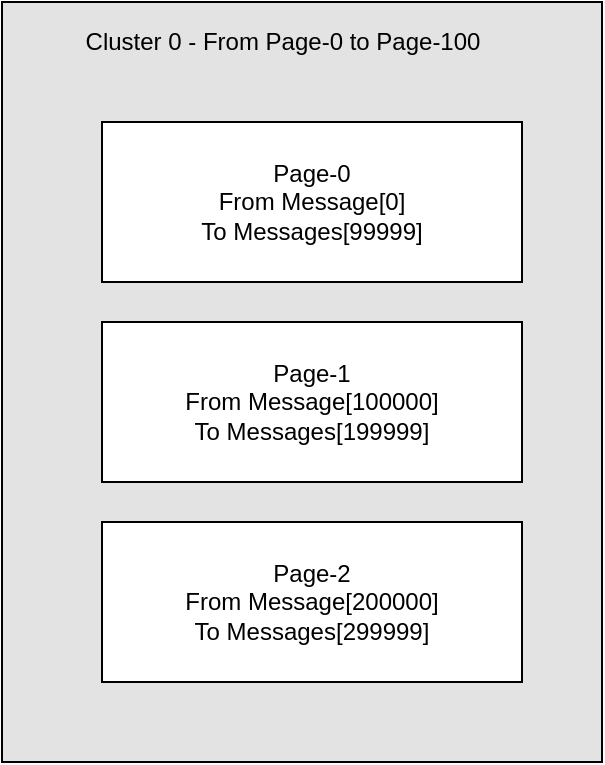 <mxfile version="13.6.5">
    <diagram id="UFsD4x28O6SG4nOTdcsX" name="Page-1">
        <mxGraphModel dx="927" dy="522" grid="1" gridSize="10" guides="1" tooltips="1" connect="1" arrows="1" fold="1" page="1" pageScale="1" pageWidth="827" pageHeight="1169" math="0" shadow="0">
            <root>
                <mxCell id="0"/>
                <mxCell id="1" parent="0"/>
                <mxCell id="5" value="" style="rounded=0;whiteSpace=wrap;html=1;align=left;fillColor=#E3E3E3;" vertex="1" parent="1">
                    <mxGeometry x="230" y="100" width="300" height="380" as="geometry"/>
                </mxCell>
                <mxCell id="2" value="Page-0&lt;br&gt;From Message[0]&lt;br&gt;To Messages[99999]" style="rounded=0;whiteSpace=wrap;html=1;" vertex="1" parent="1">
                    <mxGeometry x="280" y="160" width="210" height="80" as="geometry"/>
                </mxCell>
                <mxCell id="3" value="Page-1&lt;br&gt;From Message[100000]&lt;br&gt;To Messages[199999]" style="rounded=0;whiteSpace=wrap;html=1;" vertex="1" parent="1">
                    <mxGeometry x="280" y="260" width="210" height="80" as="geometry"/>
                </mxCell>
                <mxCell id="4" value="Page-2&lt;br&gt;From Message[200000]&lt;br&gt;To Messages[299999]" style="rounded=0;whiteSpace=wrap;html=1;" vertex="1" parent="1">
                    <mxGeometry x="280" y="360" width="210" height="80" as="geometry"/>
                </mxCell>
                <mxCell id="6" value="Cluster 0 - From Page-0 to Page-100" style="text;html=1;align=center;verticalAlign=middle;resizable=0;points=[];autosize=1;" vertex="1" parent="1">
                    <mxGeometry x="265" y="110" width="210" height="20" as="geometry"/>
                </mxCell>
            </root>
        </mxGraphModel>
    </diagram>
</mxfile>